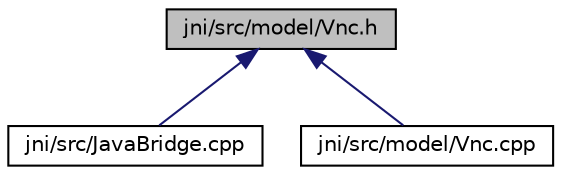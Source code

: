 digraph "jni/src/model/Vnc.h"
{
  edge [fontname="Helvetica",fontsize="10",labelfontname="Helvetica",labelfontsize="10"];
  node [fontname="Helvetica",fontsize="10",shape=record];
  Node1 [label="jni/src/model/Vnc.h",height=0.2,width=0.4,color="black", fillcolor="grey75", style="filled" fontcolor="black"];
  Node1 -> Node2 [dir="back",color="midnightblue",fontsize="10",style="solid",fontname="Helvetica"];
  Node2 [label="jni/src/JavaBridge.cpp",height=0.2,width=0.4,color="black", fillcolor="white", style="filled",URL="$JavaBridge_8cpp.html"];
  Node1 -> Node3 [dir="back",color="midnightblue",fontsize="10",style="solid",fontname="Helvetica"];
  Node3 [label="jni/src/model/Vnc.cpp",height=0.2,width=0.4,color="black", fillcolor="white", style="filled",URL="$Vnc_8cpp.html"];
}
